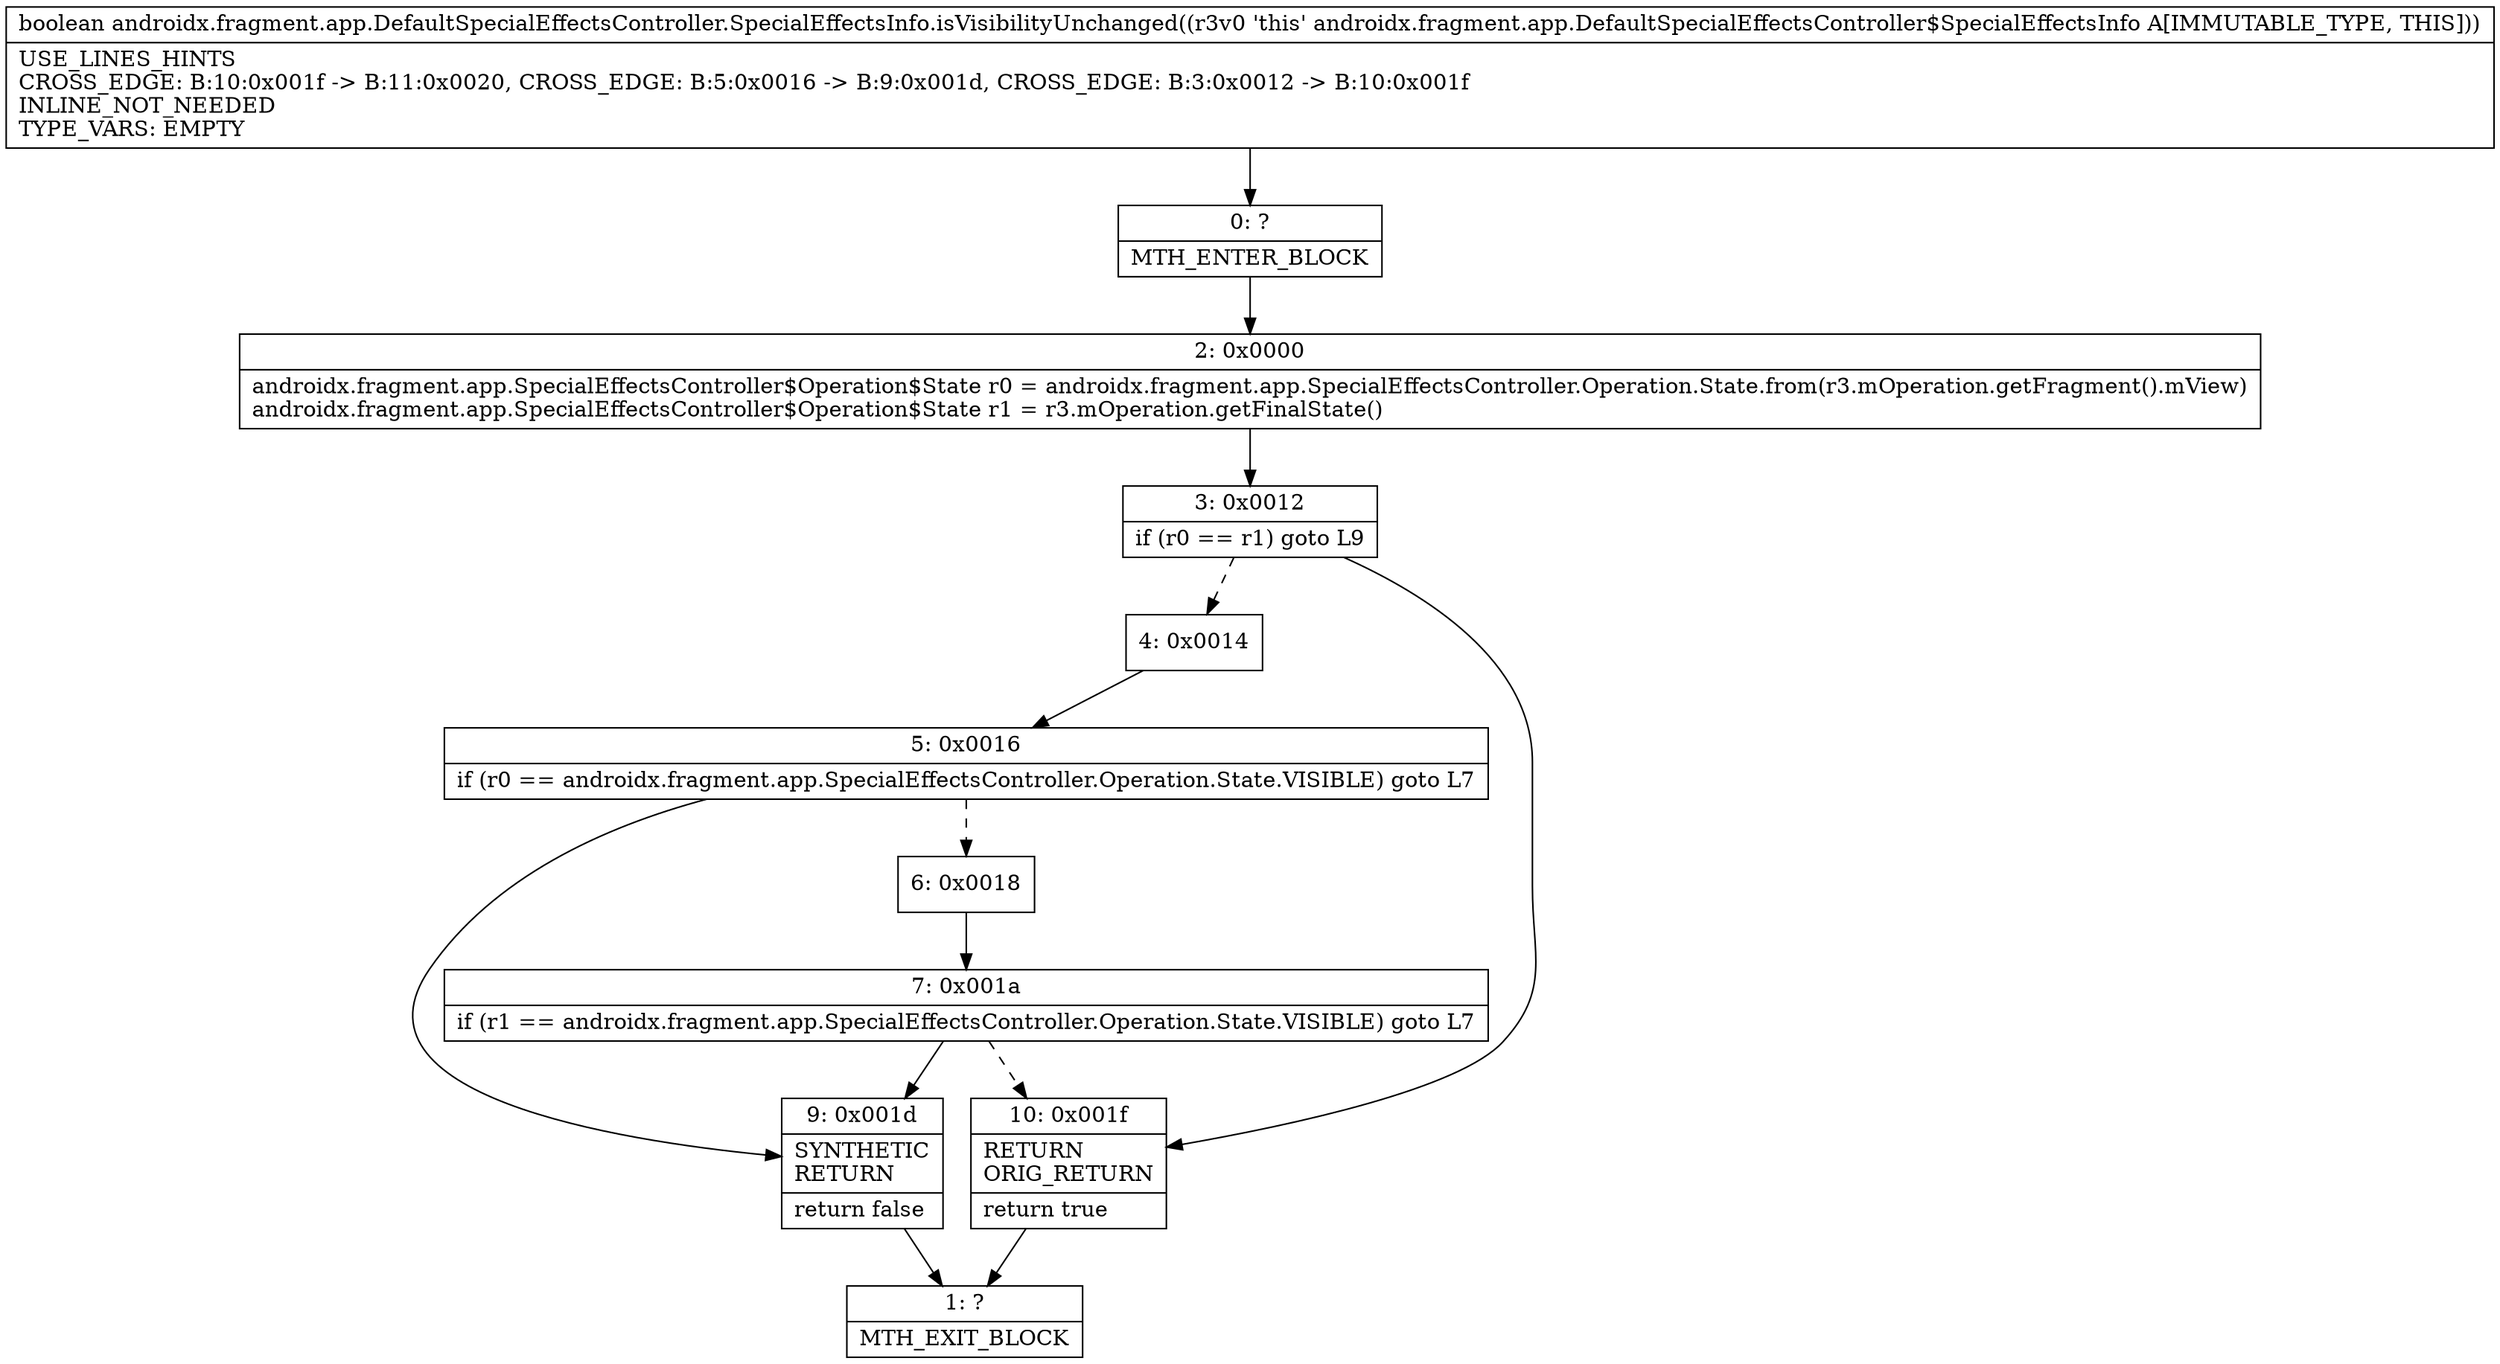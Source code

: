 digraph "CFG forandroidx.fragment.app.DefaultSpecialEffectsController.SpecialEffectsInfo.isVisibilityUnchanged()Z" {
Node_0 [shape=record,label="{0\:\ ?|MTH_ENTER_BLOCK\l}"];
Node_2 [shape=record,label="{2\:\ 0x0000|androidx.fragment.app.SpecialEffectsController$Operation$State r0 = androidx.fragment.app.SpecialEffectsController.Operation.State.from(r3.mOperation.getFragment().mView)\landroidx.fragment.app.SpecialEffectsController$Operation$State r1 = r3.mOperation.getFinalState()\l}"];
Node_3 [shape=record,label="{3\:\ 0x0012|if (r0 == r1) goto L9\l}"];
Node_4 [shape=record,label="{4\:\ 0x0014}"];
Node_5 [shape=record,label="{5\:\ 0x0016|if (r0 == androidx.fragment.app.SpecialEffectsController.Operation.State.VISIBLE) goto L7\l}"];
Node_6 [shape=record,label="{6\:\ 0x0018}"];
Node_7 [shape=record,label="{7\:\ 0x001a|if (r1 == androidx.fragment.app.SpecialEffectsController.Operation.State.VISIBLE) goto L7\l}"];
Node_9 [shape=record,label="{9\:\ 0x001d|SYNTHETIC\lRETURN\l|return false\l}"];
Node_1 [shape=record,label="{1\:\ ?|MTH_EXIT_BLOCK\l}"];
Node_10 [shape=record,label="{10\:\ 0x001f|RETURN\lORIG_RETURN\l|return true\l}"];
MethodNode[shape=record,label="{boolean androidx.fragment.app.DefaultSpecialEffectsController.SpecialEffectsInfo.isVisibilityUnchanged((r3v0 'this' androidx.fragment.app.DefaultSpecialEffectsController$SpecialEffectsInfo A[IMMUTABLE_TYPE, THIS]))  | USE_LINES_HINTS\lCROSS_EDGE: B:10:0x001f \-\> B:11:0x0020, CROSS_EDGE: B:5:0x0016 \-\> B:9:0x001d, CROSS_EDGE: B:3:0x0012 \-\> B:10:0x001f\lINLINE_NOT_NEEDED\lTYPE_VARS: EMPTY\l}"];
MethodNode -> Node_0;Node_0 -> Node_2;
Node_2 -> Node_3;
Node_3 -> Node_4[style=dashed];
Node_3 -> Node_10;
Node_4 -> Node_5;
Node_5 -> Node_6[style=dashed];
Node_5 -> Node_9;
Node_6 -> Node_7;
Node_7 -> Node_9;
Node_7 -> Node_10[style=dashed];
Node_9 -> Node_1;
Node_10 -> Node_1;
}

